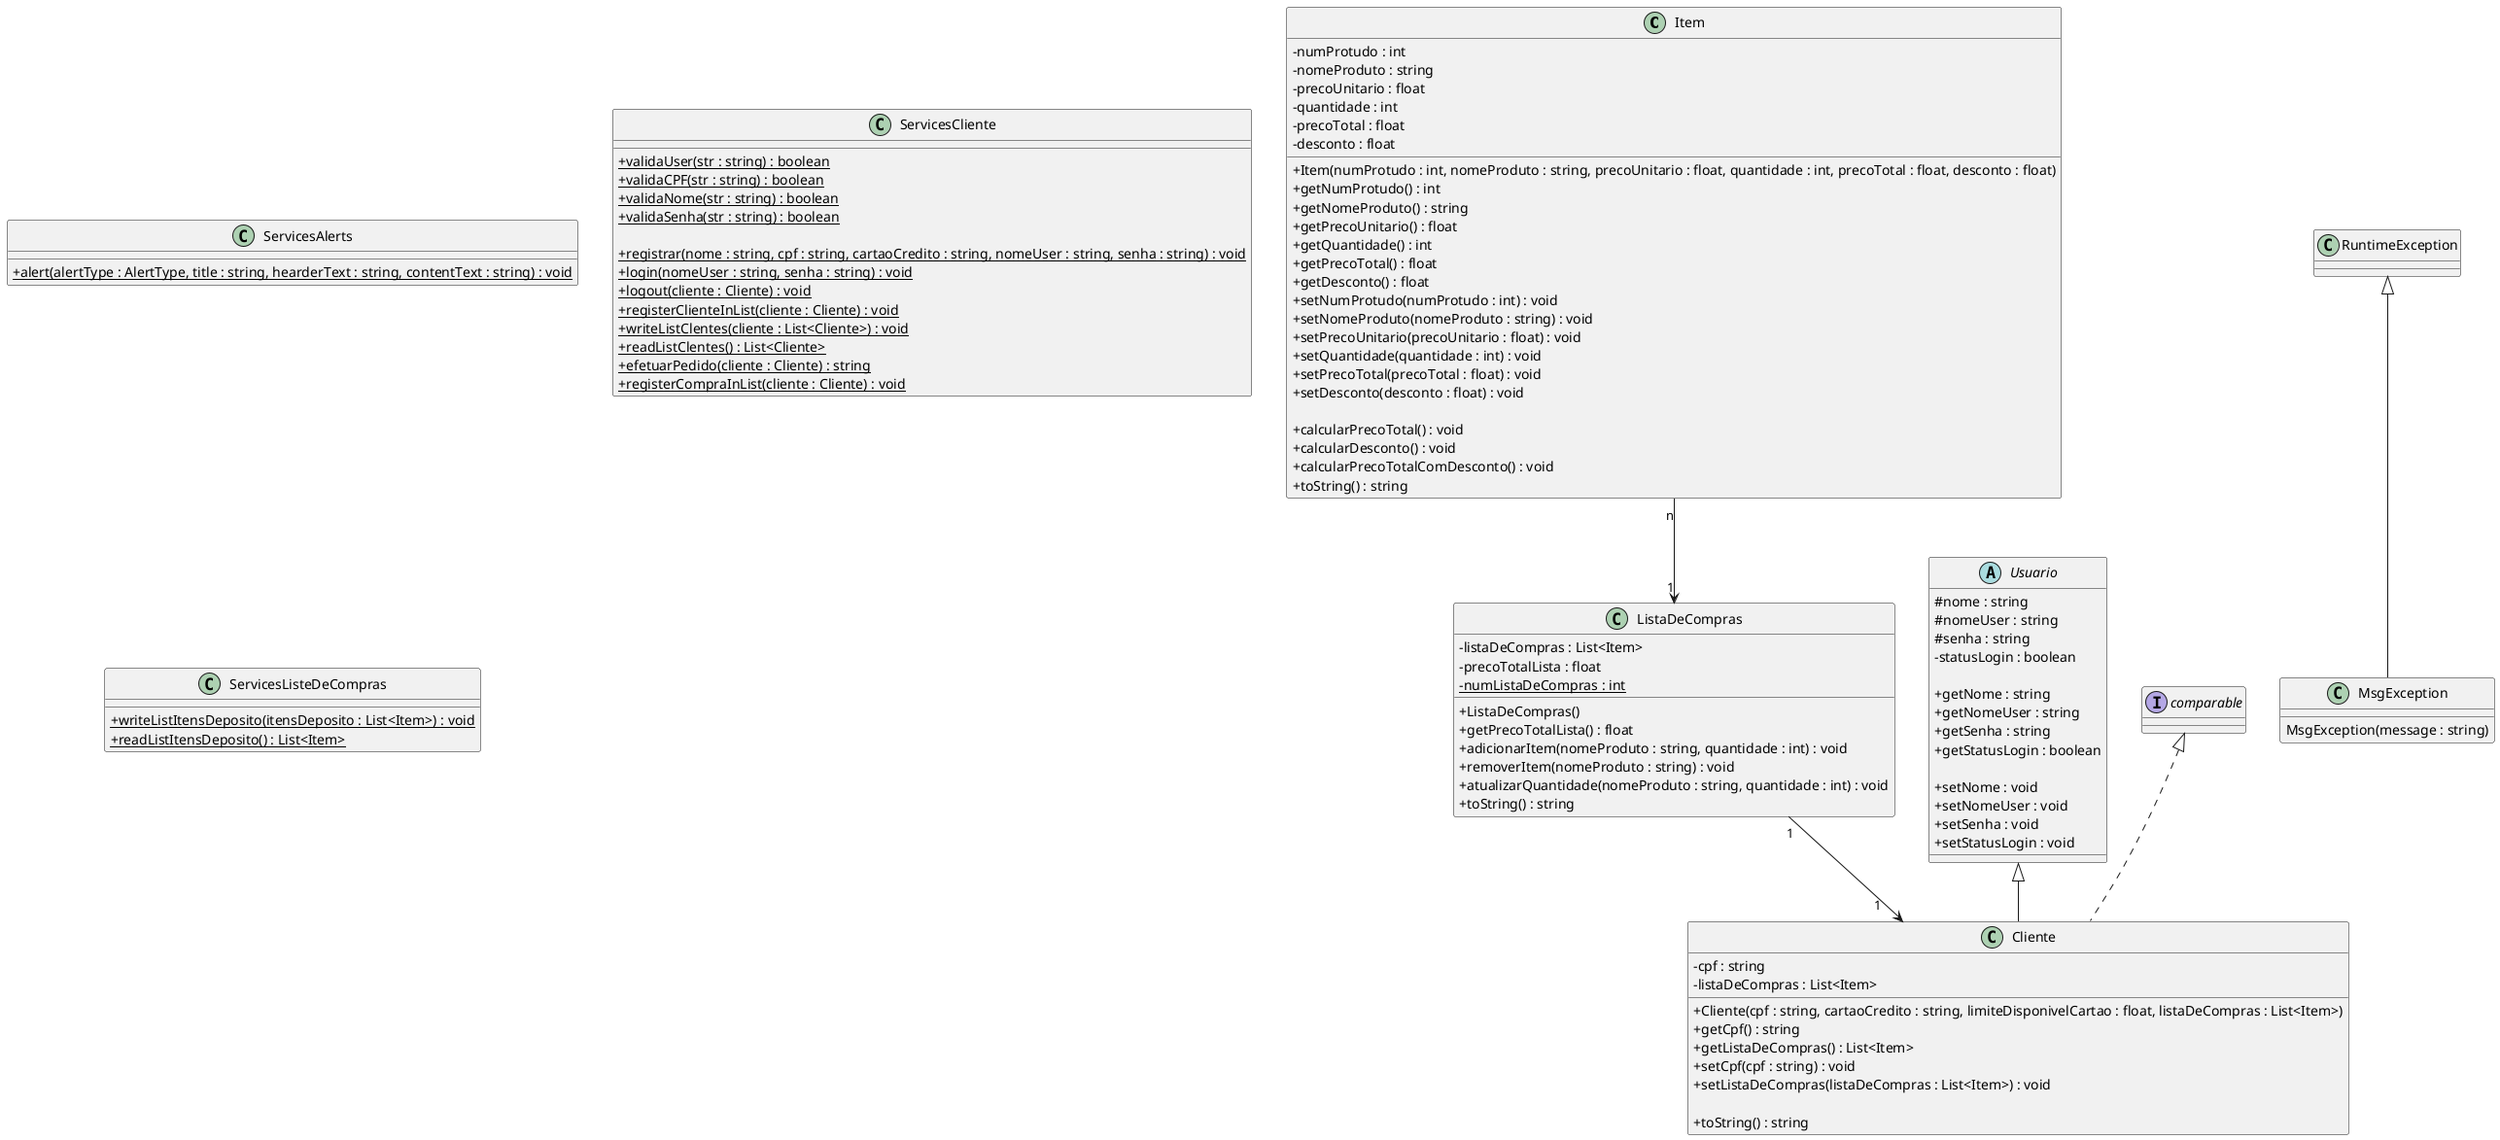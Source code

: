 @startuml diagrama
skinparam ClassAttributeIconSize 0

class Item{
  -numProtudo : int
  -nomeProduto : string
  -precoUnitario : float
  -quantidade : int
  -precoTotal : float
  -desconto : float

  +Item(numProtudo : int, nomeProduto : string, precoUnitario : float, quantidade : int, precoTotal : float, desconto : float)
  +getNumProtudo() : int
  +getNomeProduto() : string
  +getPrecoUnitario() : float
  +getQuantidade() : int
  +getPrecoTotal() : float
  +getDesconto() : float
  +setNumProtudo(numProtudo : int) : void
  +setNomeProduto(nomeProduto : string) : void
  +setPrecoUnitario(precoUnitario : float) : void
  +setQuantidade(quantidade : int) : void
  +setPrecoTotal(precoTotal : float) : void
  +setDesconto(desconto : float) : void

  +calcularPrecoTotal() : void
  +calcularDesconto() : void
  +calcularPrecoTotalComDesconto() : void
  +toString() : string
} 
Item "n" --> "1" ListaDeCompras

class Cliente extends Usuario implements comparable{
  -cpf : string
  -listaDeCompras : List<Item>

  +Cliente(cpf : string, cartaoCredito : string, limiteDisponivelCartao : float, listaDeCompras : List<Item>)
  +getCpf() : string
  +getListaDeCompras() : List<Item>
  +setCpf(cpf : string) : void
  +setListaDeCompras(listaDeCompras : List<Item>) : void

  +toString() : string
}


abstract class Usuario{
  #nome : string
  #nomeUser : string
  #senha : string
  -statusLogin : boolean

  +getNome : string
  +getNomeUser : string
  +getSenha : string
  +getStatusLogin : boolean

  +setNome : void
  +setNomeUser : void
  +setSenha : void
  +setStatusLogin : void
}

class ListaDeCompras{
  -listaDeCompras : List<Item>
  -precoTotalLista : float
  -{static}numListaDeCompras : int

  +ListaDeCompras()
  +getPrecoTotalLista() : float
  +adicionarItem(nomeProduto : string, quantidade : int) : void
  +removerItem(nomeProduto : string) : void
  +atualizarQuantidade(nomeProduto : string, quantidade : int) : void
  +toString() : string

}
ListaDeCompras "1 " --> "1    " Cliente

class MsgException extends RuntimeException{
  MsgException(message : string)
}

class ServicesAlerts{
  +{static}alert(alertType : AlertType, title : string, hearderText : string, contentText : string) : void
}

class ServicesCliente{
  +{static}validaUser(str : string) : boolean
  +{static}validaCPF(str : string) : boolean
  +{static}validaNome(str : string) : boolean
  +{static}validaSenha(str : string) : boolean

  +{static}registrar(nome : string, cpf : string, cartaoCredito : string, nomeUser : string, senha : string) : void
  +{static}login(nomeUser : string, senha : string) : void
  +{static}logout(cliente : Cliente) : void
  +{static}registerClienteInList(cliente : Cliente) : void
  +{static}writeListClentes(cliente : List<Cliente>) : void
  +{static}readListClentes() : List<Cliente>
  +{static}efetuarPedido(cliente : Cliente) : string
  +{static}registerCompraInList(cliente : Cliente) : void
}

class ServicesListeDeCompras{
  +{static}writeListItensDeposito(itensDeposito : List<Item>) : void
  +{static}readListItensDeposito() : List<Item>
}

@enduml
